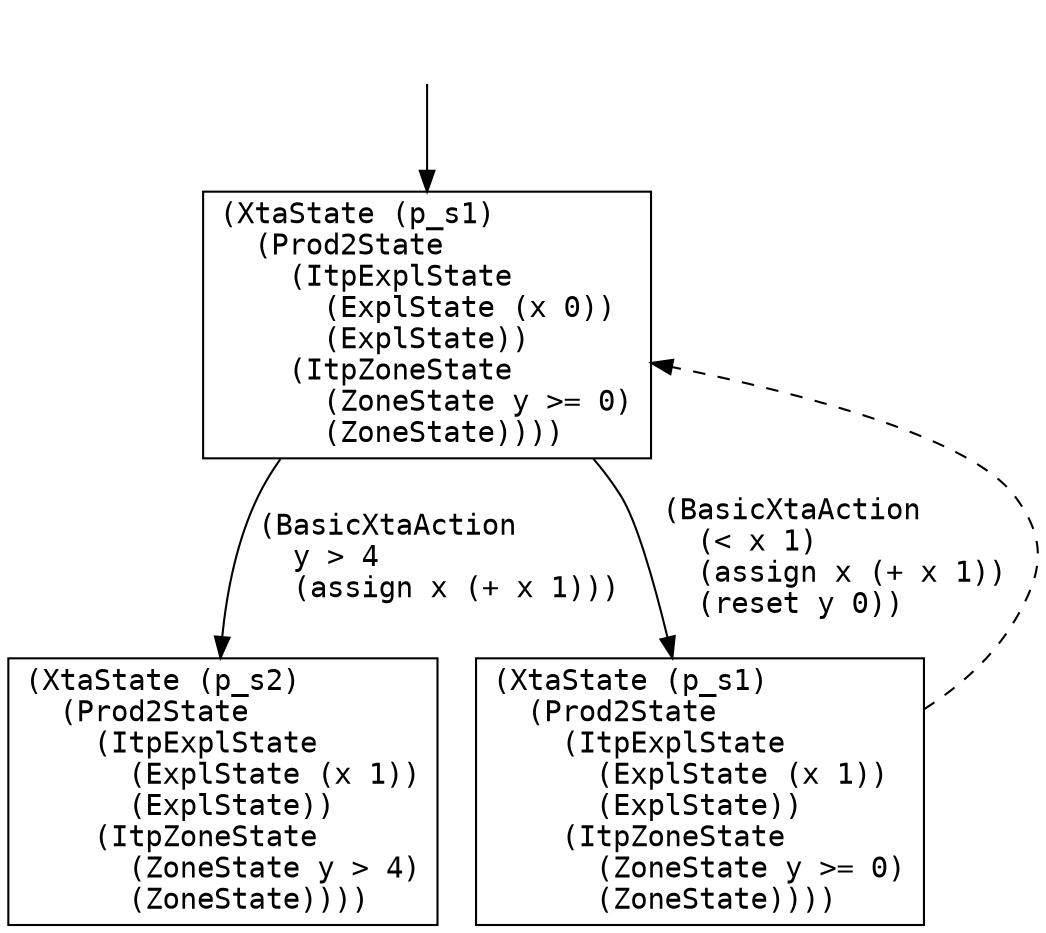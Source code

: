 digraph arg {
	label="";
		node_0 [label="(XtaState (p_s1)\l  (Prod2State\l    (ItpExplState\l      (ExplState (x 0))\l      (ExplState))\l    (ItpZoneState\l      (ZoneState y >= 0)\l      (ZoneState))))\l",style="solid,filled",fontname="courier",fillcolor="#FFFFFF",color="#000000",shape=rectangle];
		node_2 [label="(XtaState (p_s2)\l  (Prod2State\l    (ItpExplState\l      (ExplState (x 1))\l      (ExplState))\l    (ItpZoneState\l      (ZoneState y > 4)\l      (ZoneState))))\l",style="solid,filled",fontname="courier",fillcolor="#FFFFFF",color="#000000",shape=rectangle];
		node_1 [label="(XtaState (p_s1)\l  (Prod2State\l    (ItpExplState\l      (ExplState (x 1))\l      (ExplState))\l    (ItpZoneState\l      (ZoneState y >= 0)\l      (ZoneState))))\l",style="solid,filled",fontname="courier",fillcolor="#FFFFFF",color="#000000",shape=rectangle];
		phantom_init0 [label="\n",style="solid,filled",fillcolor="#FFFFFF",color="#FFFFFF",shape=ellipse];
	node_0 -> node_2 [label="(BasicXtaAction\l  y > 4\l  (assign x (+ x 1)))\l",color="#000000",style=solid,fontname="courier"];
	node_0 -> node_1 [label="(BasicXtaAction\l  (< x 1)\l  (assign x (+ x 1))\l  (reset y 0))\l",color="#000000",style=solid,fontname="courier"];
	node_1 -> node_0 [label="\n",color="#000000",style=dashed,weight="0"];
	phantom_init0 -> node_0 [label="\n",color="#000000",style=solid];
}